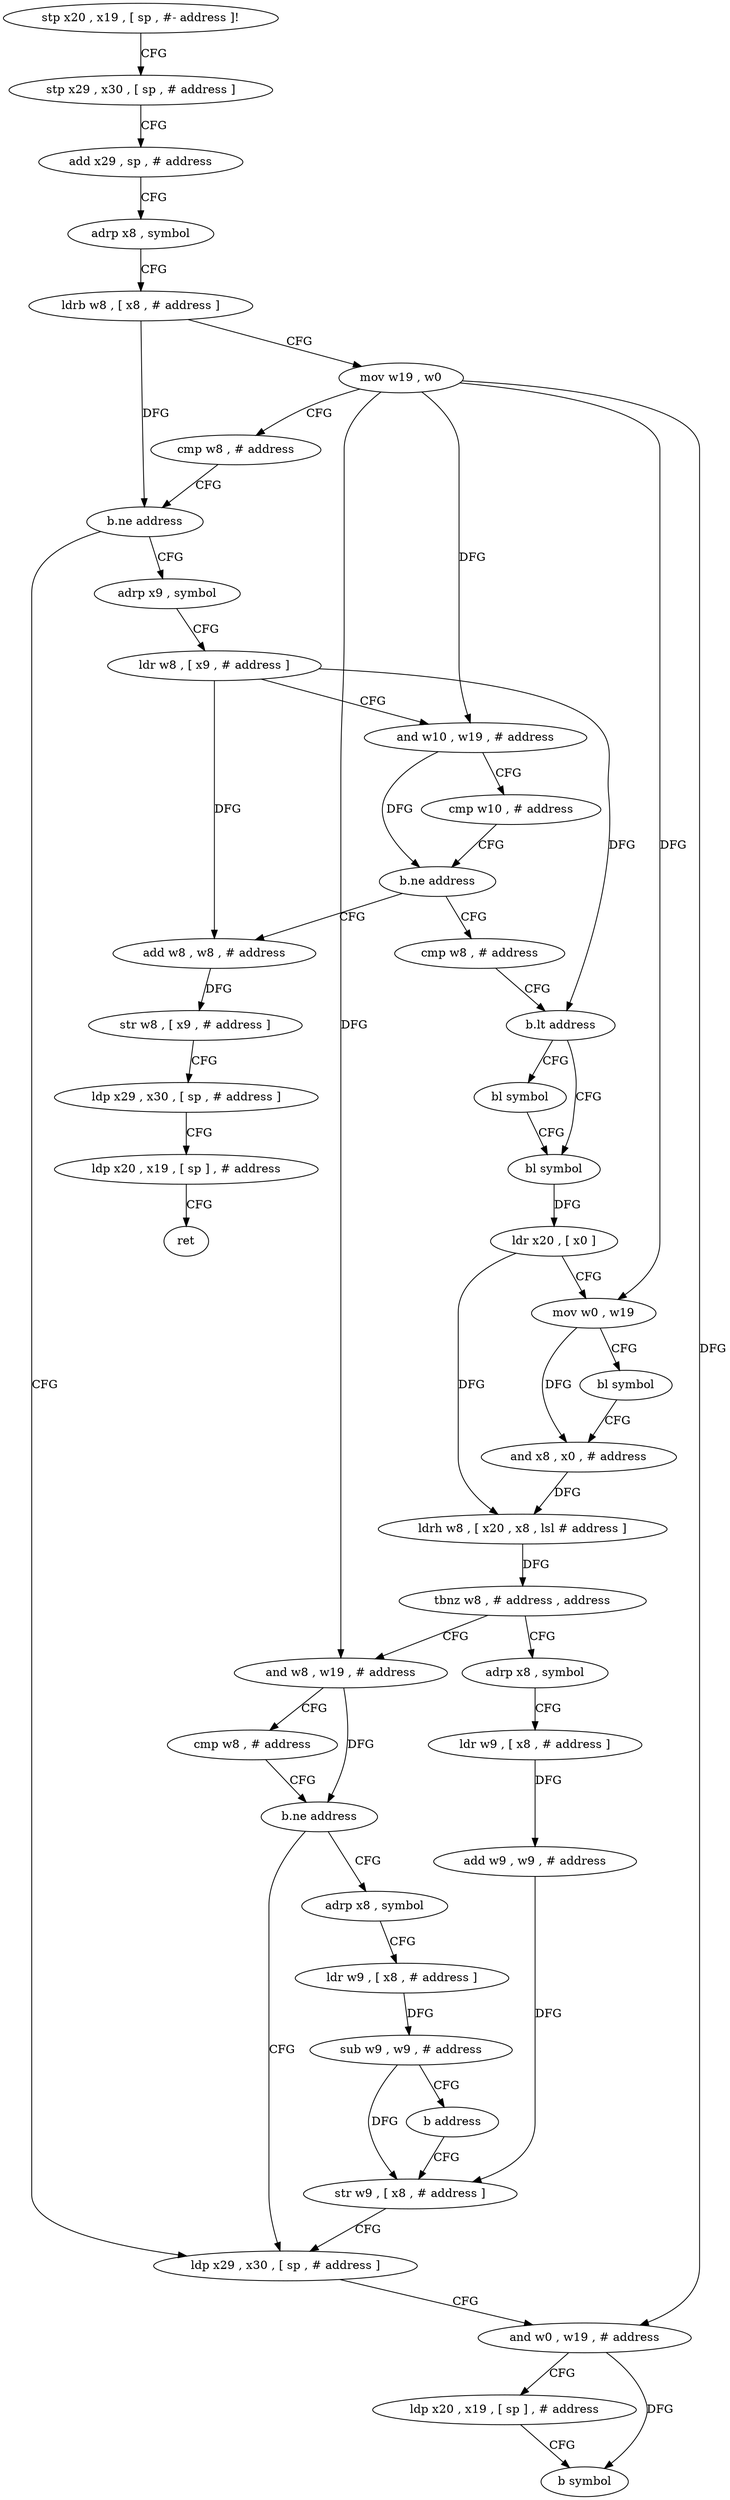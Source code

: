 digraph "func" {
"4211120" [label = "stp x20 , x19 , [ sp , #- address ]!" ]
"4211124" [label = "stp x29 , x30 , [ sp , # address ]" ]
"4211128" [label = "add x29 , sp , # address" ]
"4211132" [label = "adrp x8 , symbol" ]
"4211136" [label = "ldrb w8 , [ x8 , # address ]" ]
"4211140" [label = "mov w19 , w0" ]
"4211144" [label = "cmp w8 , # address" ]
"4211148" [label = "b.ne address" ]
"4211276" [label = "ldp x29 , x30 , [ sp , # address ]" ]
"4211152" [label = "adrp x9 , symbol" ]
"4211280" [label = "and w0 , w19 , # address" ]
"4211284" [label = "ldp x20 , x19 , [ sp ] , # address" ]
"4211288" [label = "b symbol" ]
"4211156" [label = "ldr w8 , [ x9 , # address ]" ]
"4211160" [label = "and w10 , w19 , # address" ]
"4211164" [label = "cmp w10 , # address" ]
"4211168" [label = "b.ne address" ]
"4211192" [label = "cmp w8 , # address" ]
"4211172" [label = "add w8 , w8 , # address" ]
"4211196" [label = "b.lt address" ]
"4211204" [label = "bl symbol" ]
"4211200" [label = "bl symbol" ]
"4211176" [label = "str w8 , [ x9 , # address ]" ]
"4211180" [label = "ldp x29 , x30 , [ sp , # address ]" ]
"4211184" [label = "ldp x20 , x19 , [ sp ] , # address" ]
"4211188" [label = "ret" ]
"4211208" [label = "ldr x20 , [ x0 ]" ]
"4211212" [label = "mov w0 , w19" ]
"4211216" [label = "bl symbol" ]
"4211220" [label = "and x8 , x0 , # address" ]
"4211224" [label = "ldrh w8 , [ x20 , x8 , lsl # address ]" ]
"4211228" [label = "tbnz w8 , # address , address" ]
"4211260" [label = "adrp x8 , symbol" ]
"4211232" [label = "and w8 , w19 , # address" ]
"4211264" [label = "ldr w9 , [ x8 , # address ]" ]
"4211268" [label = "add w9 , w9 , # address" ]
"4211272" [label = "str w9 , [ x8 , # address ]" ]
"4211236" [label = "cmp w8 , # address" ]
"4211240" [label = "b.ne address" ]
"4211244" [label = "adrp x8 , symbol" ]
"4211248" [label = "ldr w9 , [ x8 , # address ]" ]
"4211252" [label = "sub w9 , w9 , # address" ]
"4211256" [label = "b address" ]
"4211120" -> "4211124" [ label = "CFG" ]
"4211124" -> "4211128" [ label = "CFG" ]
"4211128" -> "4211132" [ label = "CFG" ]
"4211132" -> "4211136" [ label = "CFG" ]
"4211136" -> "4211140" [ label = "CFG" ]
"4211136" -> "4211148" [ label = "DFG" ]
"4211140" -> "4211144" [ label = "CFG" ]
"4211140" -> "4211280" [ label = "DFG" ]
"4211140" -> "4211160" [ label = "DFG" ]
"4211140" -> "4211212" [ label = "DFG" ]
"4211140" -> "4211232" [ label = "DFG" ]
"4211144" -> "4211148" [ label = "CFG" ]
"4211148" -> "4211276" [ label = "CFG" ]
"4211148" -> "4211152" [ label = "CFG" ]
"4211276" -> "4211280" [ label = "CFG" ]
"4211152" -> "4211156" [ label = "CFG" ]
"4211280" -> "4211284" [ label = "CFG" ]
"4211280" -> "4211288" [ label = "DFG" ]
"4211284" -> "4211288" [ label = "CFG" ]
"4211156" -> "4211160" [ label = "CFG" ]
"4211156" -> "4211196" [ label = "DFG" ]
"4211156" -> "4211172" [ label = "DFG" ]
"4211160" -> "4211164" [ label = "CFG" ]
"4211160" -> "4211168" [ label = "DFG" ]
"4211164" -> "4211168" [ label = "CFG" ]
"4211168" -> "4211192" [ label = "CFG" ]
"4211168" -> "4211172" [ label = "CFG" ]
"4211192" -> "4211196" [ label = "CFG" ]
"4211172" -> "4211176" [ label = "DFG" ]
"4211196" -> "4211204" [ label = "CFG" ]
"4211196" -> "4211200" [ label = "CFG" ]
"4211204" -> "4211208" [ label = "DFG" ]
"4211200" -> "4211204" [ label = "CFG" ]
"4211176" -> "4211180" [ label = "CFG" ]
"4211180" -> "4211184" [ label = "CFG" ]
"4211184" -> "4211188" [ label = "CFG" ]
"4211208" -> "4211212" [ label = "CFG" ]
"4211208" -> "4211224" [ label = "DFG" ]
"4211212" -> "4211216" [ label = "CFG" ]
"4211212" -> "4211220" [ label = "DFG" ]
"4211216" -> "4211220" [ label = "CFG" ]
"4211220" -> "4211224" [ label = "DFG" ]
"4211224" -> "4211228" [ label = "DFG" ]
"4211228" -> "4211260" [ label = "CFG" ]
"4211228" -> "4211232" [ label = "CFG" ]
"4211260" -> "4211264" [ label = "CFG" ]
"4211232" -> "4211236" [ label = "CFG" ]
"4211232" -> "4211240" [ label = "DFG" ]
"4211264" -> "4211268" [ label = "DFG" ]
"4211268" -> "4211272" [ label = "DFG" ]
"4211272" -> "4211276" [ label = "CFG" ]
"4211236" -> "4211240" [ label = "CFG" ]
"4211240" -> "4211276" [ label = "CFG" ]
"4211240" -> "4211244" [ label = "CFG" ]
"4211244" -> "4211248" [ label = "CFG" ]
"4211248" -> "4211252" [ label = "DFG" ]
"4211252" -> "4211256" [ label = "CFG" ]
"4211252" -> "4211272" [ label = "DFG" ]
"4211256" -> "4211272" [ label = "CFG" ]
}

